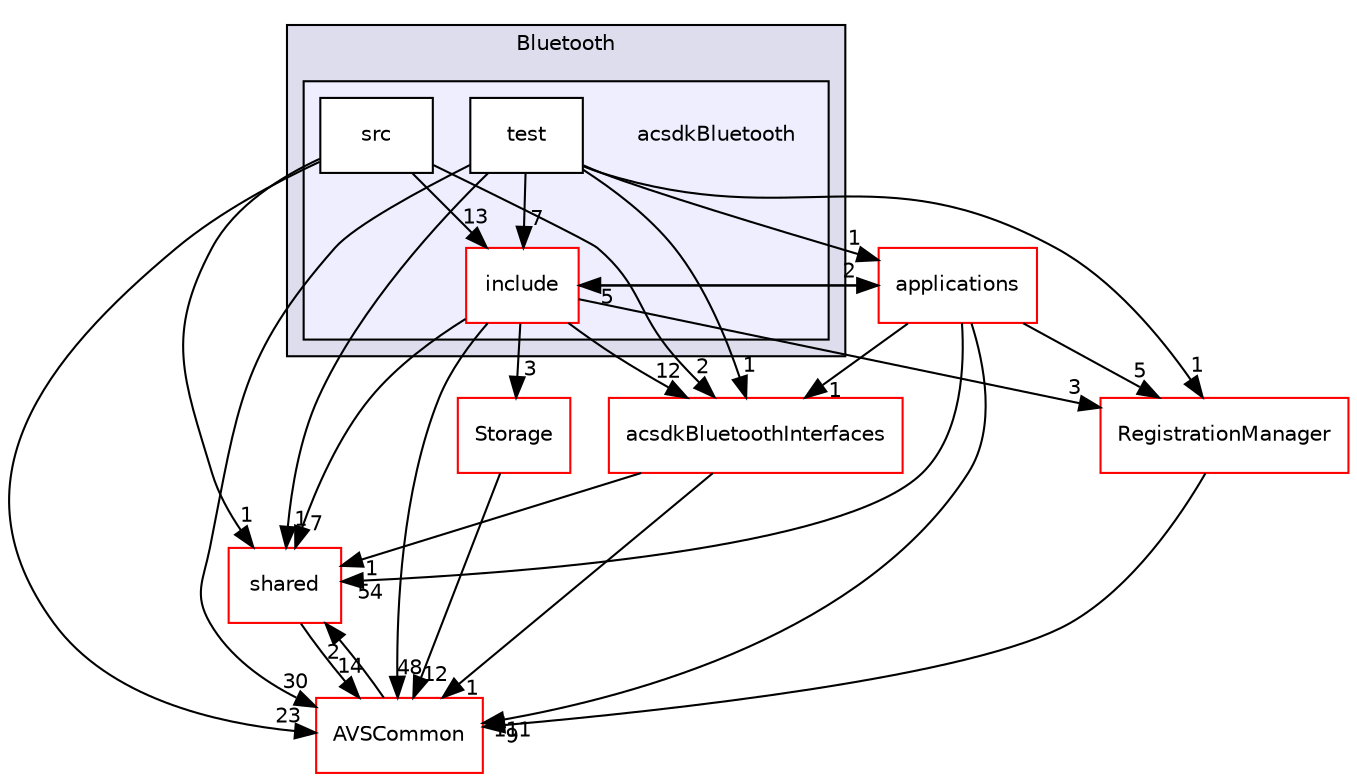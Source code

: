 digraph "/workplace/avs-device-sdk/capabilities/Bluetooth/acsdkBluetooth" {
  compound=true
  node [ fontsize="10", fontname="Helvetica"];
  edge [ labelfontsize="10", labelfontname="Helvetica"];
  subgraph clusterdir_49e7ef86a01cb3657c71ebf485bcc68a {
    graph [ bgcolor="#ddddee", pencolor="black", label="Bluetooth" fontname="Helvetica", fontsize="10", URL="dir_49e7ef86a01cb3657c71ebf485bcc68a.html"]
  subgraph clusterdir_4ba17753daccb66cbdbbd950004d76e1 {
    graph [ bgcolor="#eeeeff", pencolor="black", label="" URL="dir_4ba17753daccb66cbdbbd950004d76e1.html"];
    dir_4ba17753daccb66cbdbbd950004d76e1 [shape=plaintext label="acsdkBluetooth"];
    dir_f2a3a96bd4a4f0744e5577275191b358 [shape=box label="include" color="red" fillcolor="white" style="filled" URL="dir_f2a3a96bd4a4f0744e5577275191b358.html"];
    dir_573d4c7bd3aeff58b930ba34333956f2 [shape=box label="src" color="black" fillcolor="white" style="filled" URL="dir_573d4c7bd3aeff58b930ba34333956f2.html"];
    dir_ebb13cbbef525d7401dbd258aeeaa7f5 [shape=box label="test" color="black" fillcolor="white" style="filled" URL="dir_ebb13cbbef525d7401dbd258aeeaa7f5.html"];
  }
  }
  dir_9982052f7ce695d12571567315b2fafa [shape=box label="shared" fillcolor="white" style="filled" color="red" URL="dir_9982052f7ce695d12571567315b2fafa.html"];
  dir_a6e4fee11f07c3b70486e88fe92cbbdc [shape=box label="applications" fillcolor="white" style="filled" color="red" URL="dir_a6e4fee11f07c3b70486e88fe92cbbdc.html"];
  dir_d29c5f5a2915d6c5388c9daae4f109c7 [shape=box label="Storage" fillcolor="white" style="filled" color="red" URL="dir_d29c5f5a2915d6c5388c9daae4f109c7.html"];
  dir_13e65effb2bde530b17b3d5eefcd0266 [shape=box label="AVSCommon" fillcolor="white" style="filled" color="red" URL="dir_13e65effb2bde530b17b3d5eefcd0266.html"];
  dir_b14333b5607b47fe7356eaa790107bd3 [shape=box label="RegistrationManager" fillcolor="white" style="filled" color="red" URL="dir_b14333b5607b47fe7356eaa790107bd3.html"];
  dir_d6090b0167727de9c3086da5455efe48 [shape=box label="acsdkBluetoothInterfaces" fillcolor="white" style="filled" color="red" URL="dir_d6090b0167727de9c3086da5455efe48.html"];
  dir_9982052f7ce695d12571567315b2fafa->dir_13e65effb2bde530b17b3d5eefcd0266 [headlabel="14", labeldistance=1.5 headhref="dir_000549_000017.html"];
  dir_a6e4fee11f07c3b70486e88fe92cbbdc->dir_9982052f7ce695d12571567315b2fafa [headlabel="54", labeldistance=1.5 headhref="dir_000028_000549.html"];
  dir_a6e4fee11f07c3b70486e88fe92cbbdc->dir_f2a3a96bd4a4f0744e5577275191b358 [headlabel="5", labeldistance=1.5 headhref="dir_000028_000265.html"];
  dir_a6e4fee11f07c3b70486e88fe92cbbdc->dir_13e65effb2bde530b17b3d5eefcd0266 [headlabel="111", labeldistance=1.5 headhref="dir_000028_000017.html"];
  dir_a6e4fee11f07c3b70486e88fe92cbbdc->dir_b14333b5607b47fe7356eaa790107bd3 [headlabel="5", labeldistance=1.5 headhref="dir_000028_000524.html"];
  dir_a6e4fee11f07c3b70486e88fe92cbbdc->dir_d6090b0167727de9c3086da5455efe48 [headlabel="1", labeldistance=1.5 headhref="dir_000028_000269.html"];
  dir_573d4c7bd3aeff58b930ba34333956f2->dir_9982052f7ce695d12571567315b2fafa [headlabel="1", labeldistance=1.5 headhref="dir_000267_000549.html"];
  dir_573d4c7bd3aeff58b930ba34333956f2->dir_f2a3a96bd4a4f0744e5577275191b358 [headlabel="13", labeldistance=1.5 headhref="dir_000267_000265.html"];
  dir_573d4c7bd3aeff58b930ba34333956f2->dir_13e65effb2bde530b17b3d5eefcd0266 [headlabel="23", labeldistance=1.5 headhref="dir_000267_000017.html"];
  dir_573d4c7bd3aeff58b930ba34333956f2->dir_d6090b0167727de9c3086da5455efe48 [headlabel="2", labeldistance=1.5 headhref="dir_000267_000269.html"];
  dir_f2a3a96bd4a4f0744e5577275191b358->dir_9982052f7ce695d12571567315b2fafa [headlabel="7", labeldistance=1.5 headhref="dir_000265_000549.html"];
  dir_f2a3a96bd4a4f0744e5577275191b358->dir_a6e4fee11f07c3b70486e88fe92cbbdc [headlabel="2", labeldistance=1.5 headhref="dir_000265_000028.html"];
  dir_f2a3a96bd4a4f0744e5577275191b358->dir_d29c5f5a2915d6c5388c9daae4f109c7 [headlabel="3", labeldistance=1.5 headhref="dir_000265_000594.html"];
  dir_f2a3a96bd4a4f0744e5577275191b358->dir_13e65effb2bde530b17b3d5eefcd0266 [headlabel="48", labeldistance=1.5 headhref="dir_000265_000017.html"];
  dir_f2a3a96bd4a4f0744e5577275191b358->dir_b14333b5607b47fe7356eaa790107bd3 [headlabel="3", labeldistance=1.5 headhref="dir_000265_000524.html"];
  dir_f2a3a96bd4a4f0744e5577275191b358->dir_d6090b0167727de9c3086da5455efe48 [headlabel="12", labeldistance=1.5 headhref="dir_000265_000269.html"];
  dir_d29c5f5a2915d6c5388c9daae4f109c7->dir_13e65effb2bde530b17b3d5eefcd0266 [headlabel="12", labeldistance=1.5 headhref="dir_000594_000017.html"];
  dir_ebb13cbbef525d7401dbd258aeeaa7f5->dir_9982052f7ce695d12571567315b2fafa [headlabel="1", labeldistance=1.5 headhref="dir_000268_000549.html"];
  dir_ebb13cbbef525d7401dbd258aeeaa7f5->dir_a6e4fee11f07c3b70486e88fe92cbbdc [headlabel="1", labeldistance=1.5 headhref="dir_000268_000028.html"];
  dir_ebb13cbbef525d7401dbd258aeeaa7f5->dir_f2a3a96bd4a4f0744e5577275191b358 [headlabel="7", labeldistance=1.5 headhref="dir_000268_000265.html"];
  dir_ebb13cbbef525d7401dbd258aeeaa7f5->dir_13e65effb2bde530b17b3d5eefcd0266 [headlabel="30", labeldistance=1.5 headhref="dir_000268_000017.html"];
  dir_ebb13cbbef525d7401dbd258aeeaa7f5->dir_b14333b5607b47fe7356eaa790107bd3 [headlabel="1", labeldistance=1.5 headhref="dir_000268_000524.html"];
  dir_ebb13cbbef525d7401dbd258aeeaa7f5->dir_d6090b0167727de9c3086da5455efe48 [headlabel="1", labeldistance=1.5 headhref="dir_000268_000269.html"];
  dir_13e65effb2bde530b17b3d5eefcd0266->dir_9982052f7ce695d12571567315b2fafa [headlabel="2", labeldistance=1.5 headhref="dir_000017_000549.html"];
  dir_b14333b5607b47fe7356eaa790107bd3->dir_13e65effb2bde530b17b3d5eefcd0266 [headlabel="9", labeldistance=1.5 headhref="dir_000524_000017.html"];
  dir_d6090b0167727de9c3086da5455efe48->dir_9982052f7ce695d12571567315b2fafa [headlabel="1", labeldistance=1.5 headhref="dir_000269_000549.html"];
  dir_d6090b0167727de9c3086da5455efe48->dir_13e65effb2bde530b17b3d5eefcd0266 [headlabel="1", labeldistance=1.5 headhref="dir_000269_000017.html"];
}
